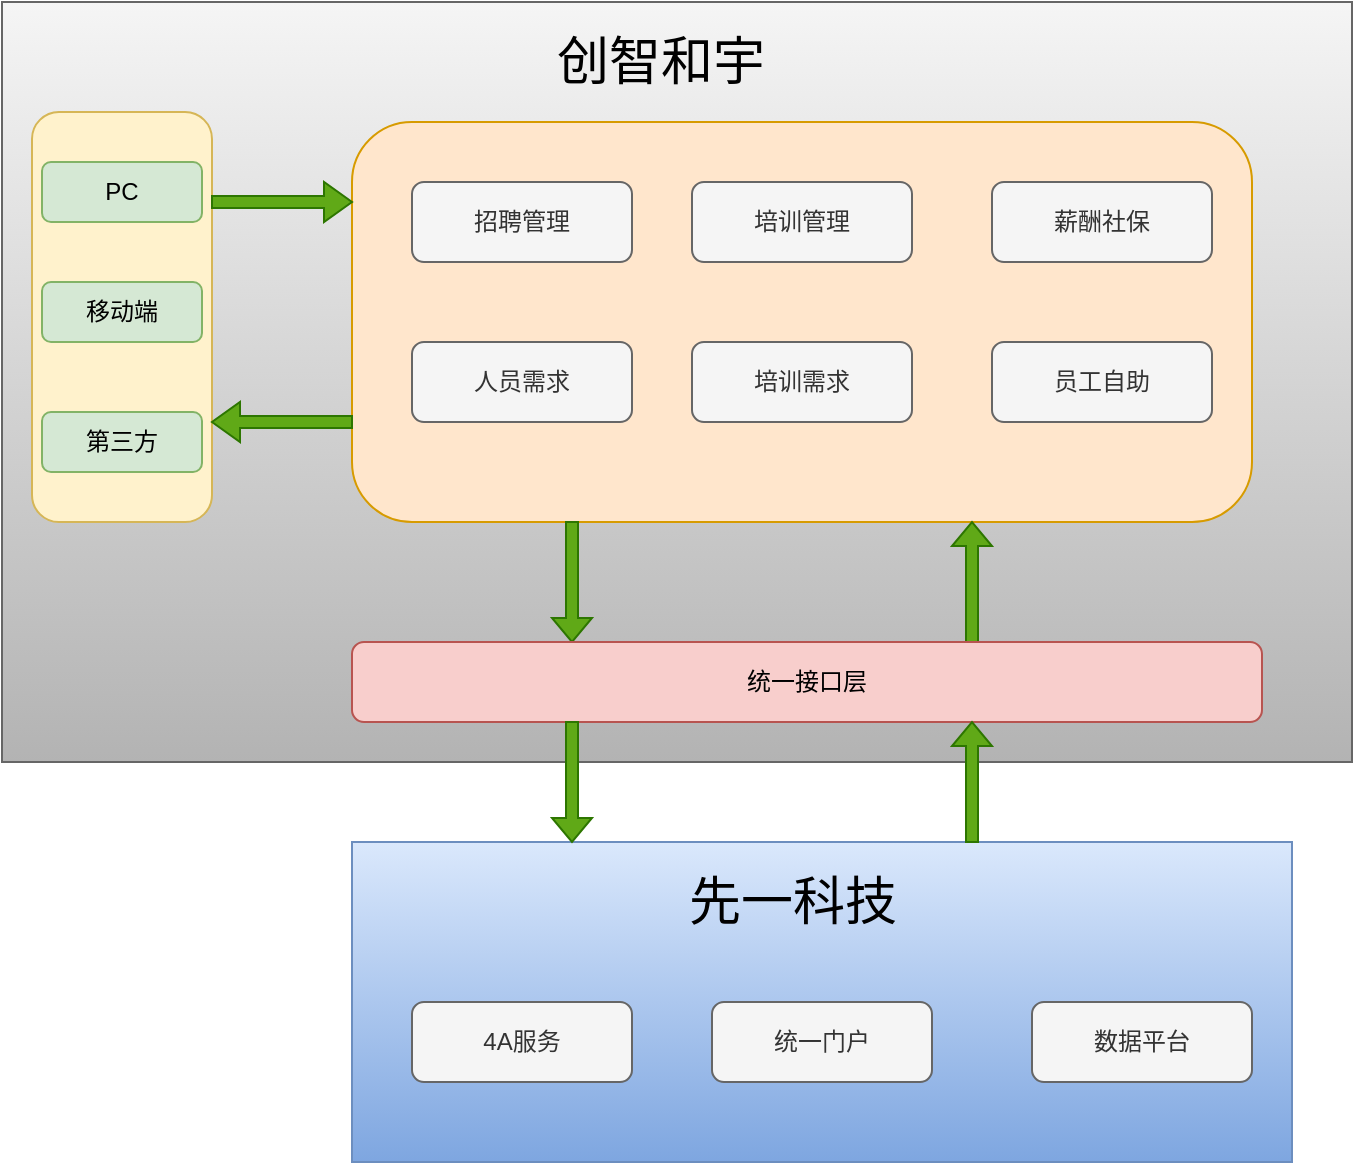 <mxfile version="12.9.4" type="github">
  <diagram id="9DSD44EiL1zM0zoMfaHi" name="Page-1">
    <mxGraphModel dx="1032" dy="629" grid="1" gridSize="10" guides="1" tooltips="1" connect="1" arrows="1" fold="1" page="1" pageScale="1" pageWidth="827" pageHeight="1169" math="0" shadow="0">
      <root>
        <mxCell id="0" />
        <mxCell id="1" parent="0" />
        <mxCell id="llIPs06bU5CNEv9SvTmw-18" value="" style="rounded=0;whiteSpace=wrap;html=1;gradientColor=#b3b3b3;fillColor=#f5f5f5;strokeColor=#666666;" vertex="1" parent="1">
          <mxGeometry x="25" y="290" width="675" height="380" as="geometry" />
        </mxCell>
        <mxCell id="5IehXUCwcUDqPiWsVBqS-1" value="" style="rounded=1;whiteSpace=wrap;html=1;fillColor=#fff2cc;strokeColor=#d6b656;" parent="1" vertex="1">
          <mxGeometry x="40" y="345" width="90" height="205" as="geometry" />
        </mxCell>
        <mxCell id="5IehXUCwcUDqPiWsVBqS-2" value="PC" style="rounded=1;whiteSpace=wrap;html=1;fillColor=#d5e8d4;strokeColor=#82b366;" parent="1" vertex="1">
          <mxGeometry x="45" y="370" width="80" height="30" as="geometry" />
        </mxCell>
        <mxCell id="5IehXUCwcUDqPiWsVBqS-3" value="移动端" style="rounded=1;whiteSpace=wrap;html=1;fillColor=#d5e8d4;strokeColor=#82b366;" parent="1" vertex="1">
          <mxGeometry x="45" y="430" width="80" height="30" as="geometry" />
        </mxCell>
        <mxCell id="5IehXUCwcUDqPiWsVBqS-4" value="第三方" style="rounded=1;whiteSpace=wrap;html=1;fillColor=#d5e8d4;strokeColor=#82b366;" parent="1" vertex="1">
          <mxGeometry x="45" y="495" width="80" height="30" as="geometry" />
        </mxCell>
        <mxCell id="5IehXUCwcUDqPiWsVBqS-5" value="" style="rounded=1;whiteSpace=wrap;html=1;fillColor=#ffe6cc;strokeColor=#d79b00;align=left;" parent="1" vertex="1">
          <mxGeometry x="200" y="350" width="450" height="200" as="geometry" />
        </mxCell>
        <mxCell id="llIPs06bU5CNEv9SvTmw-3" value="" style="shape=singleArrow;direction=south;whiteSpace=wrap;html=1;fillColor=#60a917;strokeColor=#2D7600;fontColor=#ffffff;" vertex="1" parent="1">
          <mxGeometry x="300" y="550" width="20" height="60" as="geometry" />
        </mxCell>
        <mxCell id="llIPs06bU5CNEv9SvTmw-4" value="" style="shape=singleArrow;direction=north;whiteSpace=wrap;html=1;fillColor=#60a917;strokeColor=#2D7600;fontColor=#ffffff;" vertex="1" parent="1">
          <mxGeometry x="500" y="550" width="20" height="60" as="geometry" />
        </mxCell>
        <mxCell id="llIPs06bU5CNEv9SvTmw-5" value="统一接口层" style="rounded=1;whiteSpace=wrap;html=1;fillColor=#f8cecc;strokeColor=#b85450;" vertex="1" parent="1">
          <mxGeometry x="200" y="610" width="455" height="40" as="geometry" />
        </mxCell>
        <mxCell id="llIPs06bU5CNEv9SvTmw-7" value="" style="rounded=0;whiteSpace=wrap;html=1;fillColor=#dae8fc;strokeColor=#6c8ebf;gradientColor=#7ea6e0;" vertex="1" parent="1">
          <mxGeometry x="200" y="710" width="470" height="160" as="geometry" />
        </mxCell>
        <mxCell id="llIPs06bU5CNEv9SvTmw-9" value="招聘管理" style="rounded=1;whiteSpace=wrap;html=1;fillColor=#f5f5f5;strokeColor=#666666;fontColor=#333333;" vertex="1" parent="1">
          <mxGeometry x="230" y="380" width="110" height="40" as="geometry" />
        </mxCell>
        <mxCell id="llIPs06bU5CNEv9SvTmw-10" value="培训管理" style="rounded=1;whiteSpace=wrap;html=1;fillColor=#f5f5f5;strokeColor=#666666;fontColor=#333333;" vertex="1" parent="1">
          <mxGeometry x="370" y="380" width="110" height="40" as="geometry" />
        </mxCell>
        <mxCell id="llIPs06bU5CNEv9SvTmw-11" value="薪酬社保" style="rounded=1;whiteSpace=wrap;html=1;fillColor=#f5f5f5;strokeColor=#666666;fontColor=#333333;" vertex="1" parent="1">
          <mxGeometry x="520" y="380" width="110" height="40" as="geometry" />
        </mxCell>
        <mxCell id="llIPs06bU5CNEv9SvTmw-12" value="人员需求" style="rounded=1;whiteSpace=wrap;html=1;fillColor=#f5f5f5;strokeColor=#666666;fontColor=#333333;" vertex="1" parent="1">
          <mxGeometry x="230" y="460" width="110" height="40" as="geometry" />
        </mxCell>
        <mxCell id="llIPs06bU5CNEv9SvTmw-13" value="培训需求" style="rounded=1;whiteSpace=wrap;html=1;fillColor=#f5f5f5;strokeColor=#666666;fontColor=#333333;" vertex="1" parent="1">
          <mxGeometry x="370" y="460" width="110" height="40" as="geometry" />
        </mxCell>
        <mxCell id="llIPs06bU5CNEv9SvTmw-14" value="员工自助" style="rounded=1;whiteSpace=wrap;html=1;fillColor=#f5f5f5;strokeColor=#666666;fontColor=#333333;" vertex="1" parent="1">
          <mxGeometry x="520" y="460" width="110" height="40" as="geometry" />
        </mxCell>
        <mxCell id="llIPs06bU5CNEv9SvTmw-16" value="" style="shape=singleArrow;direction=west;whiteSpace=wrap;html=1;fillColor=#60a917;strokeColor=#2D7600;fontColor=#ffffff;" vertex="1" parent="1">
          <mxGeometry x="130" y="490" width="70" height="20" as="geometry" />
        </mxCell>
        <mxCell id="llIPs06bU5CNEv9SvTmw-17" value="" style="shape=singleArrow;whiteSpace=wrap;html=1;fillColor=#60a917;strokeColor=#2D7600;fontColor=#ffffff;" vertex="1" parent="1">
          <mxGeometry x="130" y="380" width="70" height="20" as="geometry" />
        </mxCell>
        <mxCell id="llIPs06bU5CNEv9SvTmw-19" value="" style="shape=singleArrow;direction=south;whiteSpace=wrap;html=1;fillColor=#60a917;strokeColor=#2D7600;fontColor=#ffffff;" vertex="1" parent="1">
          <mxGeometry x="300" y="650" width="20" height="60" as="geometry" />
        </mxCell>
        <mxCell id="llIPs06bU5CNEv9SvTmw-20" value="" style="shape=singleArrow;direction=north;whiteSpace=wrap;html=1;fillColor=#60a917;strokeColor=#2D7600;fontColor=#ffffff;" vertex="1" parent="1">
          <mxGeometry x="500" y="650" width="20" height="60" as="geometry" />
        </mxCell>
        <mxCell id="llIPs06bU5CNEv9SvTmw-21" value="创智和宇" style="text;html=1;align=center;verticalAlign=middle;resizable=0;points=[];autosize=1;fontSize=26;" vertex="1" parent="1">
          <mxGeometry x="294" y="300" width="120" height="40" as="geometry" />
        </mxCell>
        <mxCell id="llIPs06bU5CNEv9SvTmw-22" value="4A服务" style="rounded=1;whiteSpace=wrap;html=1;fillColor=#f5f5f5;strokeColor=#666666;fontColor=#333333;" vertex="1" parent="1">
          <mxGeometry x="230" y="790" width="110" height="40" as="geometry" />
        </mxCell>
        <mxCell id="llIPs06bU5CNEv9SvTmw-23" value="统一门户" style="rounded=1;whiteSpace=wrap;html=1;fillColor=#f5f5f5;strokeColor=#666666;fontColor=#333333;" vertex="1" parent="1">
          <mxGeometry x="380" y="790" width="110" height="40" as="geometry" />
        </mxCell>
        <mxCell id="llIPs06bU5CNEv9SvTmw-24" value="数据平台" style="rounded=1;whiteSpace=wrap;html=1;fillColor=#f5f5f5;strokeColor=#666666;fontColor=#333333;" vertex="1" parent="1">
          <mxGeometry x="540" y="790" width="110" height="40" as="geometry" />
        </mxCell>
        <mxCell id="llIPs06bU5CNEv9SvTmw-25" value="先一科技" style="text;html=1;align=center;verticalAlign=middle;resizable=0;points=[];autosize=1;fontSize=26;" vertex="1" parent="1">
          <mxGeometry x="360" y="720" width="120" height="40" as="geometry" />
        </mxCell>
      </root>
    </mxGraphModel>
  </diagram>
</mxfile>
